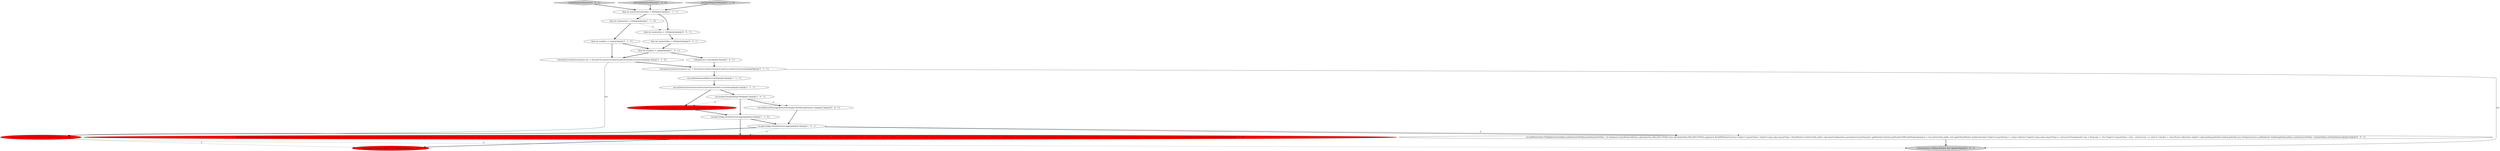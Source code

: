 digraph {
19 [style = filled, label = "env.setRestartStrategy(RestartStrategies.fixedDelayRestart(1,0))@@@13@@@['0', '0', '1']", fillcolor = white, shape = ellipse image = "AAA0AAABBB3BBB"];
11 [style = filled, label = "final int numKeys = 1@@@5@@@['1', '1', '0']", fillcolor = white, shape = ellipse image = "AAA0AAABBB1BBB"];
12 [style = filled, label = "final int windowSize = 100@@@4@@@['1', '1', '0']", fillcolor = white, shape = ellipse image = "AAA0AAABBB1BBB"];
21 [style = filled, label = "testSlidingTimeWindow['0', '0', '1']", fillcolor = lightgray, shape = diamond image = "AAA0AAABBB3BBB"];
15 [style = filled, label = "env.addSource(new FailingSource(new EventTimeWindowCheckpointingITCase.KeyedEventTimeGenerator(numKeys,windowSize),numElementsPerKey)).rebalance().timeWindowAll(Time.of(windowSize,MILLISECONDS)).apply(new RichAllWindowFunction<Tuple2<Long,IntType>,Tuple4<Long,Long,Long,IntType>,TimeWindow>(){@Override public void open(Configuration parameters){assertEquals(1,getRuntimeContext().getNumberOfParallelSubtasks())open = true}@Override public void apply(TimeWindow window,Iterable<Tuple2<Long,IntType>> values,Collector<Tuple4<Long,Long,Long,IntType>> out){assertTrue(open)int sum = 0long key = -1for (Tuple2<Long,IntType> value : values){sum += value.f1.valuekey = value.f0}out.collect(new Tuple4<>(key,window.getStart(),window.getEnd(),new IntType(sum)))}}).addSink(new ValidatingSink<>(new EventTimeWindowCheckpointingITCase.SinkValidatorUpdateFun(numElementsPerKey),new EventTimeWindowCheckpointingITCase.SinkValidatorCheckFun(numKeys,numElementsPerKey,windowSize))).setParallelism(1)@@@13@@@['0', '1', '0']", fillcolor = red, shape = ellipse image = "AAA1AAABBB2BBB"];
13 [style = filled, label = "env.execute(\"Tumbling Window Test\")@@@31@@@['0', '1', '0']", fillcolor = red, shape = ellipse image = "AAA1AAABBB2BBB"];
22 [style = filled, label = "final int windowSize = 1000@@@4@@@['0', '0', '1']", fillcolor = white, shape = ellipse image = "AAA0AAABBB3BBB"];
23 [style = filled, label = "env.addSource(new FailingSource(numKeys,numElementsPerKey,numElementsPerKey / 3)).rebalance().timeWindowAll(Time.of(windowSize,MILLISECONDS),Time.of(windowSlide,MILLISECONDS)).apply(new RichAllWindowFunction<Tuple2<Long,IntType>,Tuple4<Long,Long,Long,IntType>,TimeWindow>(){@Override public void open(Configuration parameters){assertEquals(1,getRuntimeContext().getNumberOfParallelSubtasks())open = true}@Override public void apply(TimeWindow window,Iterable<Tuple2<Long,IntType>> values,Collector<Tuple4<Long,Long,Long,IntType>> out){assertTrue(open)int sum = 0long key = -1for (Tuple2<Long,IntType> value : values){sum += value.f1.valuekey = value.f0}out.collect(new Tuple4<>(key,window.getStart(),window.getEnd(),new IntType(sum)))}}).addSink(new ValidatingSink(numKeys,numElementsPerKey / windowSlide)).setParallelism(1)@@@15@@@['0', '0', '1']", fillcolor = white, shape = ellipse image = "AAA0AAABBB3BBB"];
7 [style = filled, label = "StreamExecutionEnvironment env = StreamExecutionEnvironment.getExecutionEnvironment()@@@7@@@['1', '1', '0']", fillcolor = white, shape = ellipse image = "AAA0AAABBB1BBB"];
2 [style = filled, label = "tryExecute(env,\"Tumbling Window Test\")@@@32@@@['1', '0', '0']", fillcolor = red, shape = ellipse image = "AAA1AAABBB1BBB"];
5 [style = filled, label = "StreamExecutionEnvironment env = StreamExecutionEnvironment.getExecutionEnvironment()@@@9@@@['1', '1', '1']", fillcolor = white, shape = ellipse image = "AAA0AAABBB1BBB"];
8 [style = filled, label = "testTumblingTimeWindow['1', '0', '0']", fillcolor = lightgray, shape = diamond image = "AAA0AAABBB1BBB"];
14 [style = filled, label = "testTumblingTimeWindow['0', '1', '0']", fillcolor = lightgray, shape = diamond image = "AAA0AAABBB2BBB"];
16 [style = filled, label = "env.setRestartStrategy(RestartStrategies.fixedDelayRestart(1,0))@@@11@@@['0', '1', '0']", fillcolor = red, shape = ellipse image = "AAA1AAABBB2BBB"];
20 [style = filled, label = "final int windowSlide = 100@@@5@@@['0', '0', '1']", fillcolor = white, shape = ellipse image = "AAA0AAABBB3BBB"];
6 [style = filled, label = "final int numElementsPerKey = 3000@@@3@@@['1', '1', '1']", fillcolor = white, shape = ellipse image = "AAA0AAABBB1BBB"];
9 [style = filled, label = "env.enableCheckpointing(100)@@@12@@@['1', '0', '1']", fillcolor = white, shape = ellipse image = "AAA0AAABBB1BBB"];
4 [style = filled, label = "env.setStreamTimeCharacteristic(TimeCharacteristic.EventTime)@@@11@@@['1', '1', '1']", fillcolor = white, shape = ellipse image = "AAA0AAABBB1BBB"];
3 [style = filled, label = "env.getConfig().disableSysoutLogging()@@@12@@@['1', '1', '0']", fillcolor = white, shape = ellipse image = "AAA0AAABBB1BBB"];
18 [style = filled, label = "FailingSource.reset()@@@7@@@['0', '0', '1']", fillcolor = white, shape = ellipse image = "AAA0AAABBB3BBB"];
0 [style = filled, label = "final int numKeys = 1@@@6@@@['1', '0', '1']", fillcolor = white, shape = ellipse image = "AAA0AAABBB1BBB"];
1 [style = filled, label = "env.setParallelism(PARALLELISM)@@@10@@@['1', '1', '1']", fillcolor = white, shape = ellipse image = "AAA0AAABBB1BBB"];
10 [style = filled, label = "env.getConfig().disableSysoutLogging()@@@14@@@['1', '0', '1']", fillcolor = white, shape = ellipse image = "AAA0AAABBB1BBB"];
17 [style = filled, label = "tryExecute(env,\"Sliding Window Test\")@@@33@@@['0', '0', '1']", fillcolor = lightgray, shape = ellipse image = "AAA0AAABBB3BBB"];
10->15 [style = dashed, label="0"];
4->9 [style = bold, label=""];
16->3 [style = bold, label=""];
1->4 [style = bold, label=""];
15->13 [style = bold, label=""];
9->16 [style = dashed, label="0"];
21->6 [style = bold, label=""];
6->22 [style = bold, label=""];
20->0 [style = bold, label=""];
12->11 [style = bold, label=""];
19->10 [style = bold, label=""];
8->6 [style = bold, label=""];
3->15 [style = bold, label=""];
2->17 [style = dashed, label="0"];
0->7 [style = bold, label=""];
9->19 [style = dashed, label="0"];
3->10 [style = bold, label=""];
5->1 [style = bold, label=""];
7->5 [style = bold, label=""];
11->0 [style = bold, label=""];
22->20 [style = bold, label=""];
5->17 [style = solid, label="env"];
10->23 [style = bold, label=""];
2->13 [style = dashed, label="0"];
18->5 [style = bold, label=""];
7->2 [style = solid, label="env"];
12->22 [style = dashed, label="0"];
9->19 [style = bold, label=""];
9->3 [style = bold, label=""];
0->18 [style = bold, label=""];
23->17 [style = bold, label=""];
10->2 [style = bold, label=""];
14->6 [style = bold, label=""];
10->23 [style = dashed, label="0"];
11->7 [style = bold, label=""];
4->16 [style = bold, label=""];
6->12 [style = bold, label=""];
}
